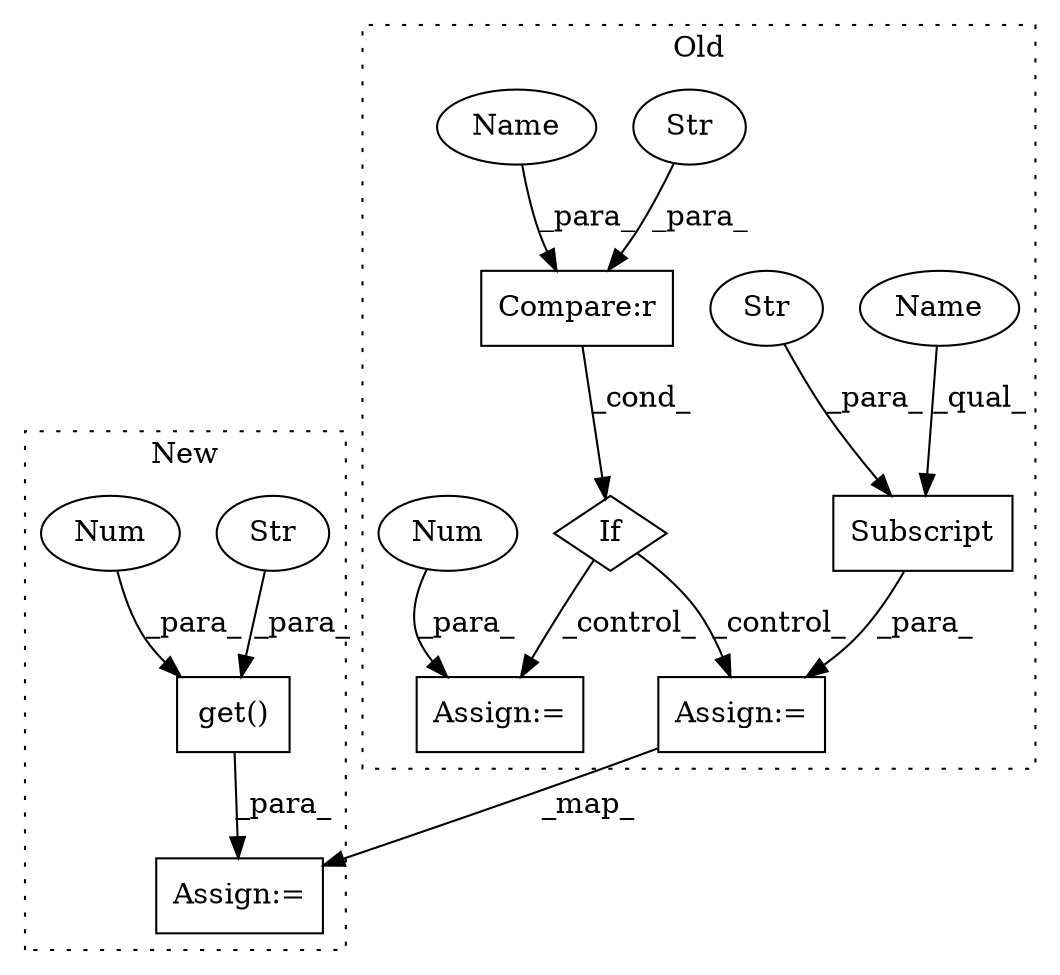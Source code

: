digraph G {
subgraph cluster0 {
1 [label="If" a="96" s="1378,1404" l="3,14" shape="diamond"];
4 [label="Assign:=" a="68" s="1501" l="3" shape="box"];
5 [label="Compare:r" a="40" s="1381" l="23" shape="box"];
7 [label="Subscript" a="63" s="1437,0" l="21,0" shape="box"];
8 [label="Str" a="66" s="1444" l="13" shape="ellipse"];
9 [label="Assign:=" a="68" s="1434" l="3" shape="box"];
11 [label="Str" a="66" s="1381" l="13" shape="ellipse"];
12 [label="Num" a="76" s="1504" l="1" shape="ellipse"];
13 [label="Name" a="87" s="1437" l="6" shape="ellipse"];
14 [label="Name" a="87" s="1398" l="6" shape="ellipse"];
label = "Old";
style="dotted";
}
subgraph cluster1 {
2 [label="get()" a="75" s="1720,1747" l="11,1" shape="box"];
3 [label="Str" a="66" s="1731" l="13" shape="ellipse"];
6 [label="Num" a="76" s="1746" l="1" shape="ellipse"];
10 [label="Assign:=" a="68" s="1717" l="3" shape="box"];
label = "New";
style="dotted";
}
1 -> 9 [label="_control_"];
1 -> 4 [label="_control_"];
2 -> 10 [label="_para_"];
3 -> 2 [label="_para_"];
5 -> 1 [label="_cond_"];
6 -> 2 [label="_para_"];
7 -> 9 [label="_para_"];
8 -> 7 [label="_para_"];
9 -> 10 [label="_map_"];
11 -> 5 [label="_para_"];
12 -> 4 [label="_para_"];
13 -> 7 [label="_qual_"];
14 -> 5 [label="_para_"];
}